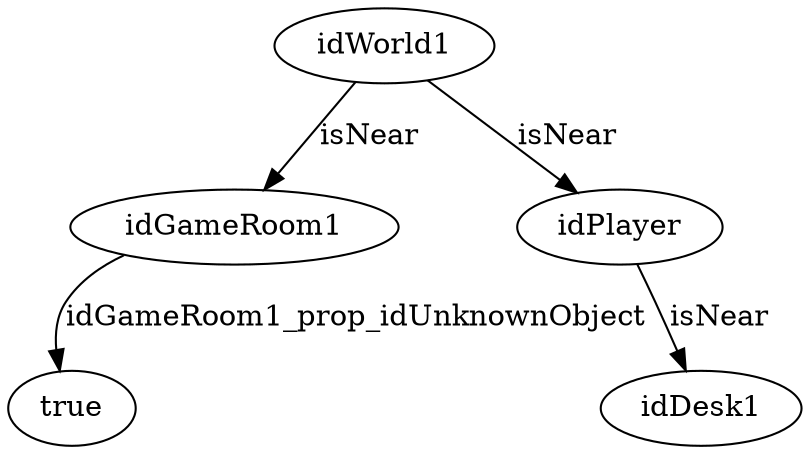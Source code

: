 strict digraph  {
idWorld1 [node_type=entity_node, root=root];
idGameRoom1;
true;
idPlayer;
idDesk1;
idWorld1 -> idGameRoom1  [edge_type=relationship, label=isNear];
idWorld1 -> idPlayer  [edge_type=relationship, label=isNear];
idGameRoom1 -> true  [edge_type=property, label=idGameRoom1_prop_idUnknownObject];
idPlayer -> idDesk1  [edge_type=relationship, label=isNear];
}
